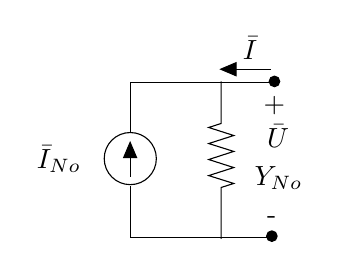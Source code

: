 \begin{tikzpicture}[y=-1cm]
\sf
\draw[arrows=-triangle 45,black] (6.011,4.256) -- (6.011,3.8);
\filldraw[black] (7.844,3.044) circle (0.067cm);
\path (7.844,3.444) node[text=black,anchor=base] {+};
\filldraw[black] (7.811,5.009) circle (0.067cm);
\path (7.811,4.844) node[text=black,anchor=base] {-};
\draw[black] (6.011,3.7) -- (6.011,3.056) -- (7.789,3.056);
\draw[arrows=-triangle 45,black] (7.8,2.889) -- (7.144,2.889);
\path (5.511,4.144) node[text=black,anchor=base east] {$\bar{I}_{No}$};
\path (7.467,4.367) node[text=black,anchor=base west] {$Y_{No}$};
\path (7.889,3.889) node[text=black,anchor=base] {$\bar{U}$};
\path (7.533,2.767) node[text=black,anchor=base] {$\bar{I}$};
\draw[black] (6.013,4.024) circle (0.331cm);
\draw[black] (7.167,3.044) -- (7.167,3.578) -- (7.009,3.629) -- (7.327,3.731) -- (7.009,3.833) -- (7.327,3.933) -- (7.009,4.036) -- (7.327,4.138) -- (7.009,4.24) -- (7.327,4.34) -- (7.167,4.391) -- (7.167,5.044);
\draw[black] (6.011,4.378) -- (6.011,5.022) -- (7.789,5.022);

\end{tikzpicture}%

%% Configure (x)emacs for this file ...
%% Local Variables:
%% mode: latex
%% End: